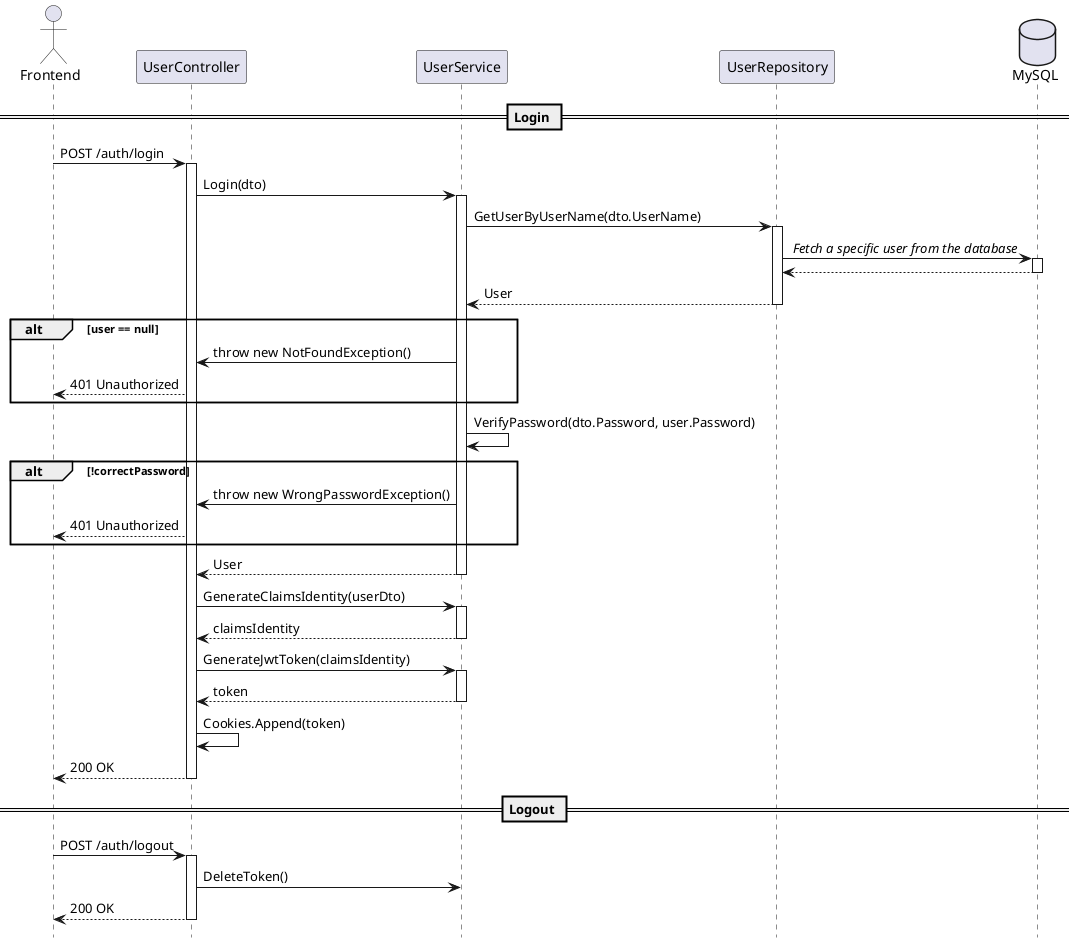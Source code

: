 @startuml bevpayapi
Actor Frontend as frontend
participant UserController as usercontroller
participant UserService as userserv
participant UserRepository as userrepo
database MySQL as database

hide footbox

== Login ==

frontend -> usercontroller: POST /auth/login
activate usercontroller
usercontroller -> userserv: Login(dto)
activate userserv
userserv -> userrepo: GetUserByUserName(dto.UserName)
activate userrepo
userrepo -> database: // Fetch a specific user from the database //
activate database
database --> userrepo
deactivate database
userrepo --> userserv: User
deactivate userrepo
alt user == null
userserv -> usercontroller:  throw new NotFoundException()
usercontroller --> frontend: 401 Unauthorized
end
userserv -> userserv: VerifyPassword(dto.Password, user.Password)
alt !correctPassword
userserv -> usercontroller: throw new WrongPasswordException()
usercontroller --> frontend: 401 Unauthorized
end
userserv --> usercontroller: User
deactivate userserv
usercontroller -> userserv: GenerateClaimsIdentity(userDto)
activate userserv
userserv --> usercontroller: claimsIdentity
deactivate userserv
usercontroller -> userserv: GenerateJwtToken(claimsIdentity)
activate userserv
userserv --> usercontroller: token
deactivate userserv
usercontroller -> usercontroller: Cookies.Append(token)
usercontroller --> frontend: 200 OK
deactivate usercontroller

== Logout ==

frontend -> usercontroller: POST /auth/logout
activate usercontroller
usercontroller -> userserv: DeleteToken() 
usercontroller --> frontend: 200 OK
deactivate usercontroller

@enduml